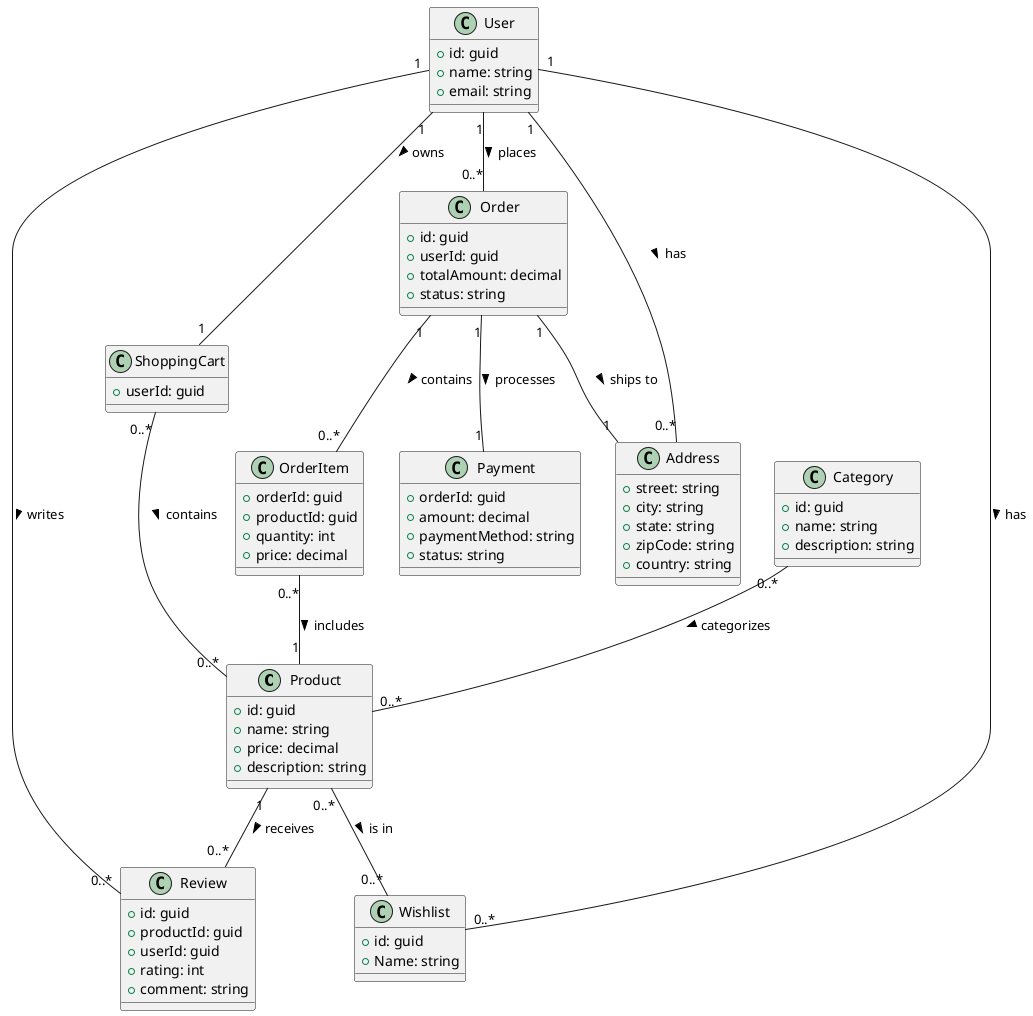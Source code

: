 @startuml model
class Product {
    +id: guid
    +name: string
    +price: decimal
    +description: string
}

class ShoppingCart {
    +userId: guid
}

class User {
    +id: guid
    +name: string
    +email: string
}
class Order {
    +id: guid
    +userId: guid
    +totalAmount: decimal
    +status: string
}
class OrderItem {
    +orderId: guid
    +productId: guid
    +quantity: int
    +price: decimal
}
class Payment {
    +orderId: guid
    +amount: decimal
    +paymentMethod: string
    +status: string
}
class Address {
    +street: string
    +city: string
    +state: string
    +zipCode: string
    +country: string
}
class Review {
    +id: guid
    +productId: guid
    +userId: guid
    +rating: int
    +comment: string
}
class Wishlist {
    +id: guid
    +Name: string
}
class Category {
    +id: guid
    +name: string
    +description: string
}


ShoppingCart "0..*" -- "0..*" Product : contains >
User "1" -- "1" ShoppingCart : owns >
User "1" -- "0..*" Order : places >
User "1" -- "0..*" Review : writes >
User "1" -- "0..*" Wishlist : has >
User "1" -- "0..*" Address : has >

Order "1" -- "0..*" OrderItem : contains >
Order "1" -- "1" Payment : processes >
Order "1" -- "1" Address : ships to >
OrderItem "0..*" -- "1" Product : includes >

Product "1" -- "0..*" Review : receives >
Product "0..*" -- "0..*" Wishlist : is in >

Category "0..*" -- "0..*" Product : categorizes >

@enduml




